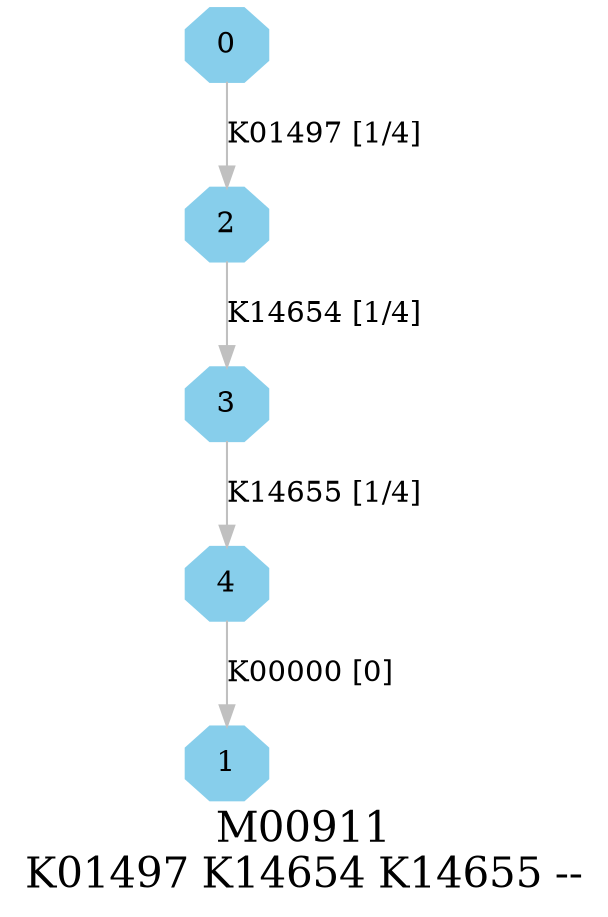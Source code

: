 digraph G {
graph [label="M00911
K01497 K14654 K14655 --",fontsize=20];
node [shape=box,style=filled];
edge [len=3,color=grey];
{node [width=.3,height=.3,shape=octagon,style=filled,color=skyblue] 0 1 2 3 4 }
0 -> 2 [label="K01497 [1/4]"];
2 -> 3 [label="K14654 [1/4]"];
3 -> 4 [label="K14655 [1/4]"];
4 -> 1 [label="K00000 [0]"];
}